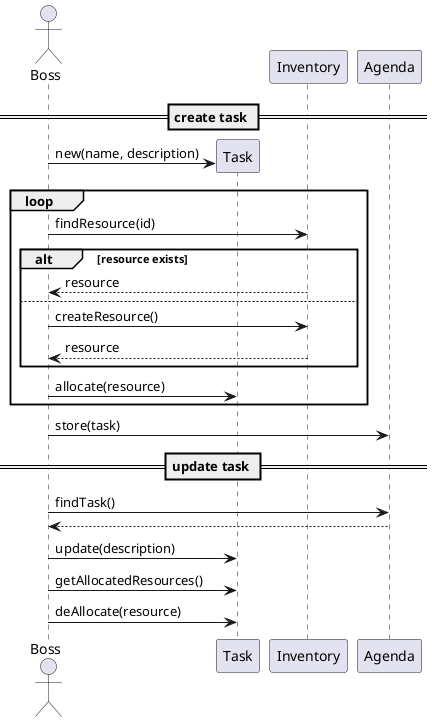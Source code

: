 @startuml
actor Boss

== create task ==

create Task
Boss -> Task : new(name, description)
loop
Boss -> Inventory : findResource(id)
alt resource exists
	Inventory --> Boss : resource
else
	Boss -> Inventory : createResource()
	Inventory --> Boss : resource
end
Boss -> Task : allocate(resource)
end
Boss -> Agenda : store(task)

== update task ==

Boss -> Agenda : findTask()
Agenda --> Boss
Boss -> Task : update(description)
Boss -> Task : getAllocatedResources()
Boss -> Task : deAllocate(resource)

@enduml
